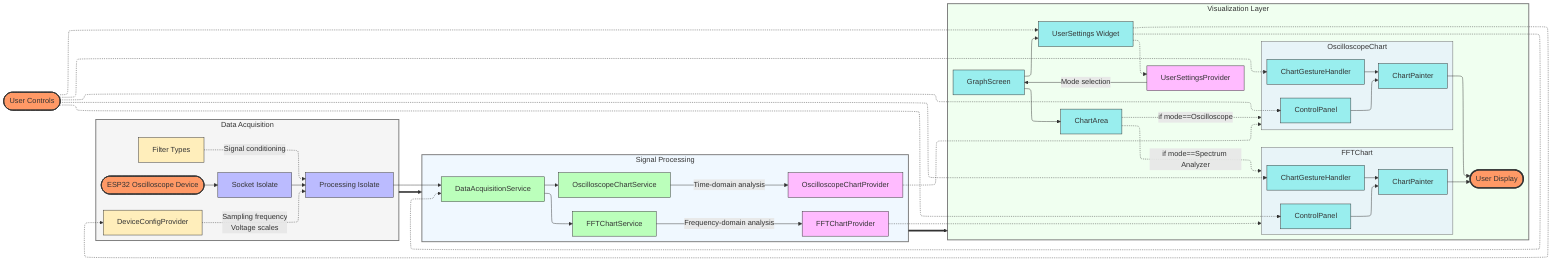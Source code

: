 ---
config:
    layout: elk
    rankdir: LR
---
flowchart LR
    %% Strong connection to enforce pipeline order
    Acquisition ==> Processing ==> Visualization
    
    %% Define the main pipeline stages using subgraphs
    subgraph Acquisition["Data Acquisition"]
        direction TB
        Device([ESP32 Oscilloscope Device]) --> Socket[Socket Isolate]
        Socket --> Process[Processing Isolate]
        
        %% Configuration affecting acquisition
        DeviceConfig[DeviceConfigProvider] -.->|Sampling frequency\nVoltage scales| Process
        Filter[Filter Types] -.->|Signal conditioning| Process
    end
    
    subgraph Processing["Signal Processing"]
        direction TB
        Process --> DataService[DataAcquisitionService]
        
        %% Branch into two processing paths
        DataService --> OscilloService[OscilloscopeChartService]
        DataService --> FFTService[FFTChartService]
        
        %% Domain-specific processing
        OscilloService -->|Time-domain analysis| OscilloProvider[OscilloscopeChartProvider]
        FFTService -->|Frequency-domain analysis| FFTProvider[FFTChartProvider]
    end
    
    subgraph Visualization["Visualization Layer"]
        direction TB
        %% GraphScreen layout structure
        GraphScreen[GraphScreen] --> ChartArea
        GraphScreen --> UserSettingsWidget[UserSettings Widget]
        
        %% Mode management through UserSettingsProvider
        UserSettingsProvider -->|Mode selection| GraphScreen
        
        %% The chart area contains both potential chart components
        ChartArea -.->|"if mode==Oscilloscope"| OscilloContainer
        ChartArea -.->|"if mode==Spectrum Analyzer"| FFTContainer
        
        %% Each chart container has gesture handlers and chart display
        subgraph OscilloContainer["OscilloscopeChart"]
            OscilloGesture[ChartGestureHandler] --> OscilloChart[ChartPainter]
            OscilloControl[ControlPanel] --> OscilloChart
        end
        
        subgraph FFTContainer["FFTChart"]
            FFTGesture[ChartGestureHandler] --> FFTChart[ChartPainter]
            FFTControl[ControlPanel] --> FFTChart
        end
        
        %% Final display - ensure this is always rightmost
        OscilloChart --> Screen([User Display])
        FFTChart --> Screen
    end
    
    %% Provider data flow to charts
    OscilloProvider -.-> OscilloContainer
    FFTProvider -.-> FFTContainer
    
    %% User interaction positioned to avoid disrupting main flow
    UserInteraction([User Controls]) -.-> UserSettingsWidget
    UserInteraction -.-> OscilloGesture
    UserInteraction -.-> FFTGesture
    UserInteraction -.-> OscilloControl
    UserInteraction -.-> FFTControl
    
    %% Minimal feedback connections to reduce layout interference
    UserSettingsWidget -..-> DataService
    UserSettingsWidget -..-> DeviceConfig
    UserSettingsWidget -..-> UserSettingsProvider
    
    %% Style definitions
    classDef hardware fill:#f96,stroke:#333,stroke-width:2px
    classDef isolate fill:#bbf,stroke:#333,stroke-width:1px
    classDef service fill:#bfb,stroke:#333,stroke-width:1px
    classDef provider fill:#fbf,stroke:#333,stroke-width:1px
    classDef ui fill:#9ee,stroke:#333,stroke-width:1px
    classDef config fill:#feb,stroke:#333,stroke-width:1px
    classDef container fill:#e8f4f8,stroke:#666,stroke-width:1px
    classDef output fill:#f96,stroke:#333,stroke-width:3px
    
    %% Apply classes
    class Device,UserInteraction hardware
    class Screen output
    class Socket,Process isolate
    class DataService,OscilloService,FFTService service
    class OscilloProvider,FFTProvider,UserSettingsProvider provider
    class OscilloChart,FFTChart,OscilloGesture,FFTGesture,OscilloControl,FFTControl,GraphScreen,ChartArea,UserSettingsWidget ui
    class DeviceConfig,Filter config
    class OscilloContainer,FFTContainer container
    
    %% Style the subgraphs with distinct colors and stronger borders
    style Acquisition fill:#f5f5f5,stroke:#777,stroke-width:2px
    style Processing fill:#f0f8ff,stroke:#777,stroke-width:2px
    style Visualization fill:#f0fff0,stroke:#777,stroke-width:2px,stroke-dasharray:none

    %% Position UserInteraction to avoid disrupting the main flow
    UserInteraction ~~~ Acquisition